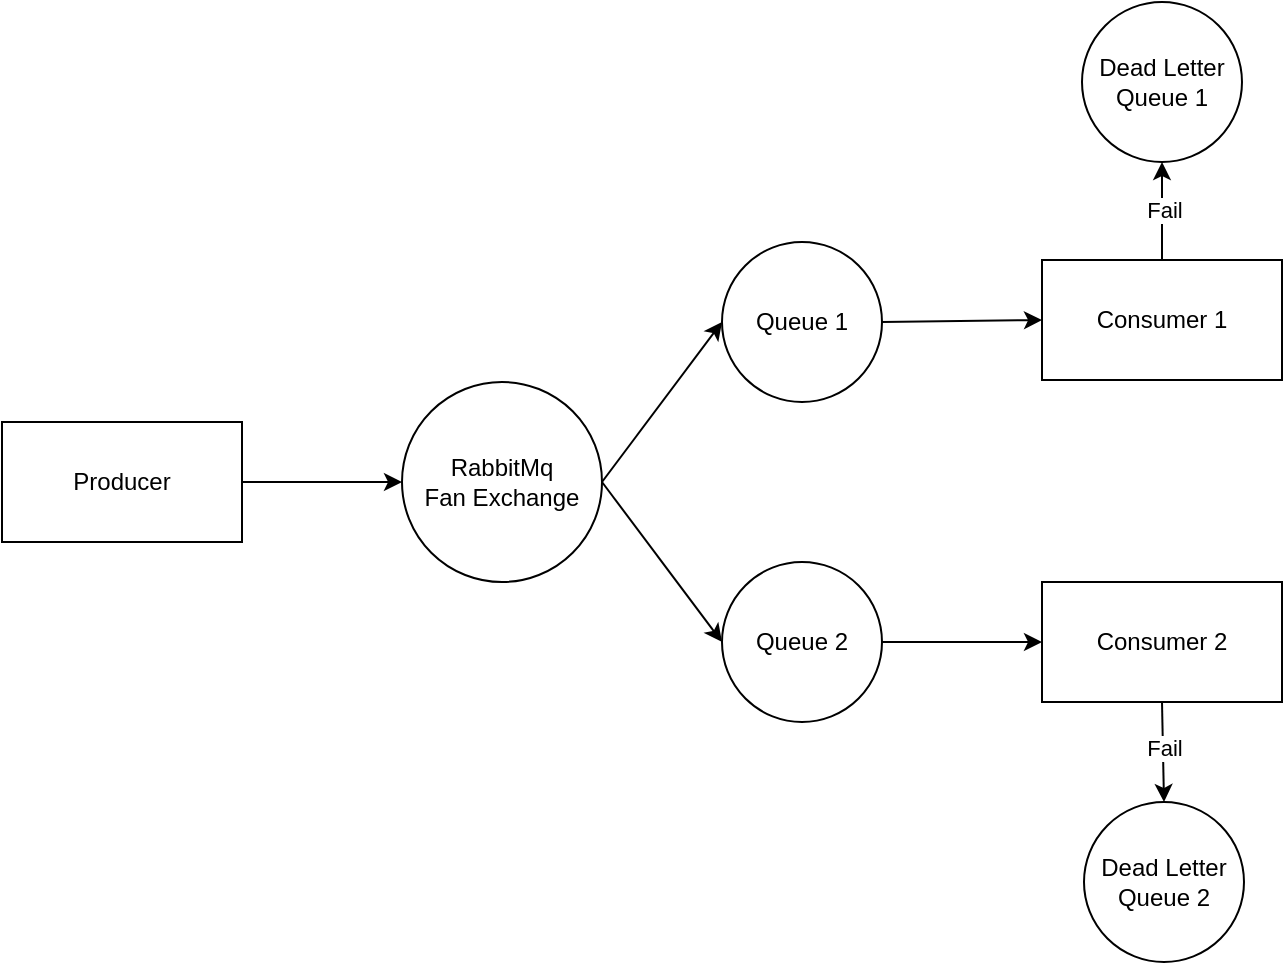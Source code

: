 <mxfile version="24.0.4" type="device">
  <diagram name="Page-1" id="CTsVtDVA2KBzeZpyRvXG">
    <mxGraphModel dx="1290" dy="629" grid="1" gridSize="10" guides="1" tooltips="1" connect="1" arrows="1" fold="1" page="1" pageScale="1" pageWidth="827" pageHeight="1169" math="0" shadow="0">
      <root>
        <mxCell id="0" />
        <mxCell id="1" parent="0" />
        <mxCell id="te9YNtKwL7EHHwWiOGH4-1" value="Producer" style="rounded=0;whiteSpace=wrap;html=1;" vertex="1" parent="1">
          <mxGeometry x="40" y="490" width="120" height="60" as="geometry" />
        </mxCell>
        <mxCell id="te9YNtKwL7EHHwWiOGH4-2" value="RabbitMq&lt;div&gt;Fan Exchange&lt;/div&gt;" style="ellipse;whiteSpace=wrap;html=1;aspect=fixed;" vertex="1" parent="1">
          <mxGeometry x="240" y="470" width="100" height="100" as="geometry" />
        </mxCell>
        <mxCell id="te9YNtKwL7EHHwWiOGH4-3" value="Queue 1" style="ellipse;whiteSpace=wrap;html=1;aspect=fixed;" vertex="1" parent="1">
          <mxGeometry x="400" y="400" width="80" height="80" as="geometry" />
        </mxCell>
        <mxCell id="te9YNtKwL7EHHwWiOGH4-6" value="Queue 2" style="ellipse;whiteSpace=wrap;html=1;aspect=fixed;" vertex="1" parent="1">
          <mxGeometry x="400" y="560" width="80" height="80" as="geometry" />
        </mxCell>
        <mxCell id="te9YNtKwL7EHHwWiOGH4-7" value="Consumer 1" style="rounded=0;whiteSpace=wrap;html=1;" vertex="1" parent="1">
          <mxGeometry x="560" y="409" width="120" height="60" as="geometry" />
        </mxCell>
        <mxCell id="te9YNtKwL7EHHwWiOGH4-8" value="Consumer 2" style="rounded=0;whiteSpace=wrap;html=1;" vertex="1" parent="1">
          <mxGeometry x="560" y="570" width="120" height="60" as="geometry" />
        </mxCell>
        <mxCell id="te9YNtKwL7EHHwWiOGH4-9" value="Dead Letter Queue 2" style="ellipse;whiteSpace=wrap;html=1;aspect=fixed;" vertex="1" parent="1">
          <mxGeometry x="581" y="680" width="80" height="80" as="geometry" />
        </mxCell>
        <mxCell id="te9YNtKwL7EHHwWiOGH4-10" value="Dead Letter Queue 1" style="ellipse;whiteSpace=wrap;html=1;aspect=fixed;" vertex="1" parent="1">
          <mxGeometry x="580" y="280" width="80" height="80" as="geometry" />
        </mxCell>
        <mxCell id="te9YNtKwL7EHHwWiOGH4-11" value="" style="endArrow=classic;html=1;rounded=0;exitX=1;exitY=0.5;exitDx=0;exitDy=0;entryX=0;entryY=0.5;entryDx=0;entryDy=0;" edge="1" parent="1" source="te9YNtKwL7EHHwWiOGH4-1" target="te9YNtKwL7EHHwWiOGH4-2">
          <mxGeometry width="50" height="50" relative="1" as="geometry">
            <mxPoint x="190" y="630" as="sourcePoint" />
            <mxPoint x="240" y="580" as="targetPoint" />
          </mxGeometry>
        </mxCell>
        <mxCell id="te9YNtKwL7EHHwWiOGH4-12" value="" style="endArrow=classic;html=1;rounded=0;exitX=1;exitY=0.5;exitDx=0;exitDy=0;entryX=0;entryY=0.5;entryDx=0;entryDy=0;" edge="1" parent="1" source="te9YNtKwL7EHHwWiOGH4-2" target="te9YNtKwL7EHHwWiOGH4-3">
          <mxGeometry width="50" height="50" relative="1" as="geometry">
            <mxPoint x="380" y="560" as="sourcePoint" />
            <mxPoint x="430" y="510" as="targetPoint" />
          </mxGeometry>
        </mxCell>
        <mxCell id="te9YNtKwL7EHHwWiOGH4-13" value="" style="endArrow=classic;html=1;rounded=0;exitX=1;exitY=0.5;exitDx=0;exitDy=0;entryX=0;entryY=0.5;entryDx=0;entryDy=0;" edge="1" parent="1" source="te9YNtKwL7EHHwWiOGH4-2" target="te9YNtKwL7EHHwWiOGH4-6">
          <mxGeometry width="50" height="50" relative="1" as="geometry">
            <mxPoint x="370" y="530" as="sourcePoint" />
            <mxPoint x="420" y="480" as="targetPoint" />
          </mxGeometry>
        </mxCell>
        <mxCell id="te9YNtKwL7EHHwWiOGH4-14" value="" style="endArrow=classic;html=1;rounded=0;exitX=1;exitY=0.5;exitDx=0;exitDy=0;entryX=0;entryY=0.5;entryDx=0;entryDy=0;" edge="1" parent="1" source="te9YNtKwL7EHHwWiOGH4-3" target="te9YNtKwL7EHHwWiOGH4-7">
          <mxGeometry width="50" height="50" relative="1" as="geometry">
            <mxPoint x="490" y="510" as="sourcePoint" />
            <mxPoint x="540" y="460" as="targetPoint" />
          </mxGeometry>
        </mxCell>
        <mxCell id="te9YNtKwL7EHHwWiOGH4-15" value="" style="endArrow=classic;html=1;rounded=0;exitX=1;exitY=0.5;exitDx=0;exitDy=0;entryX=0;entryY=0.5;entryDx=0;entryDy=0;" edge="1" parent="1" source="te9YNtKwL7EHHwWiOGH4-6" target="te9YNtKwL7EHHwWiOGH4-8">
          <mxGeometry width="50" height="50" relative="1" as="geometry">
            <mxPoint x="490" y="631" as="sourcePoint" />
            <mxPoint x="570" y="630" as="targetPoint" />
          </mxGeometry>
        </mxCell>
        <mxCell id="te9YNtKwL7EHHwWiOGH4-16" value="" style="endArrow=classic;html=1;rounded=0;exitX=0.5;exitY=0;exitDx=0;exitDy=0;entryX=0.5;entryY=1;entryDx=0;entryDy=0;" edge="1" parent="1" source="te9YNtKwL7EHHwWiOGH4-7" target="te9YNtKwL7EHHwWiOGH4-10">
          <mxGeometry width="50" height="50" relative="1" as="geometry">
            <mxPoint x="690" y="390" as="sourcePoint" />
            <mxPoint x="740" y="340" as="targetPoint" />
          </mxGeometry>
        </mxCell>
        <mxCell id="te9YNtKwL7EHHwWiOGH4-18" value="Fail" style="edgeLabel;html=1;align=center;verticalAlign=middle;resizable=0;points=[];" vertex="1" connectable="0" parent="te9YNtKwL7EHHwWiOGH4-16">
          <mxGeometry x="0.02" y="-1" relative="1" as="geometry">
            <mxPoint as="offset" />
          </mxGeometry>
        </mxCell>
        <mxCell id="te9YNtKwL7EHHwWiOGH4-17" value="" style="endArrow=classic;html=1;rounded=0;exitX=0.5;exitY=1;exitDx=0;exitDy=0;entryX=0.5;entryY=0;entryDx=0;entryDy=0;" edge="1" parent="1" source="te9YNtKwL7EHHwWiOGH4-8" target="te9YNtKwL7EHHwWiOGH4-9">
          <mxGeometry width="50" height="50" relative="1" as="geometry">
            <mxPoint x="710" y="560" as="sourcePoint" />
            <mxPoint x="760" y="510" as="targetPoint" />
          </mxGeometry>
        </mxCell>
        <mxCell id="te9YNtKwL7EHHwWiOGH4-19" value="Fail" style="edgeLabel;html=1;align=center;verticalAlign=middle;resizable=0;points=[];" vertex="1" connectable="0" parent="te9YNtKwL7EHHwWiOGH4-17">
          <mxGeometry x="-0.08" relative="1" as="geometry">
            <mxPoint as="offset" />
          </mxGeometry>
        </mxCell>
      </root>
    </mxGraphModel>
  </diagram>
</mxfile>
